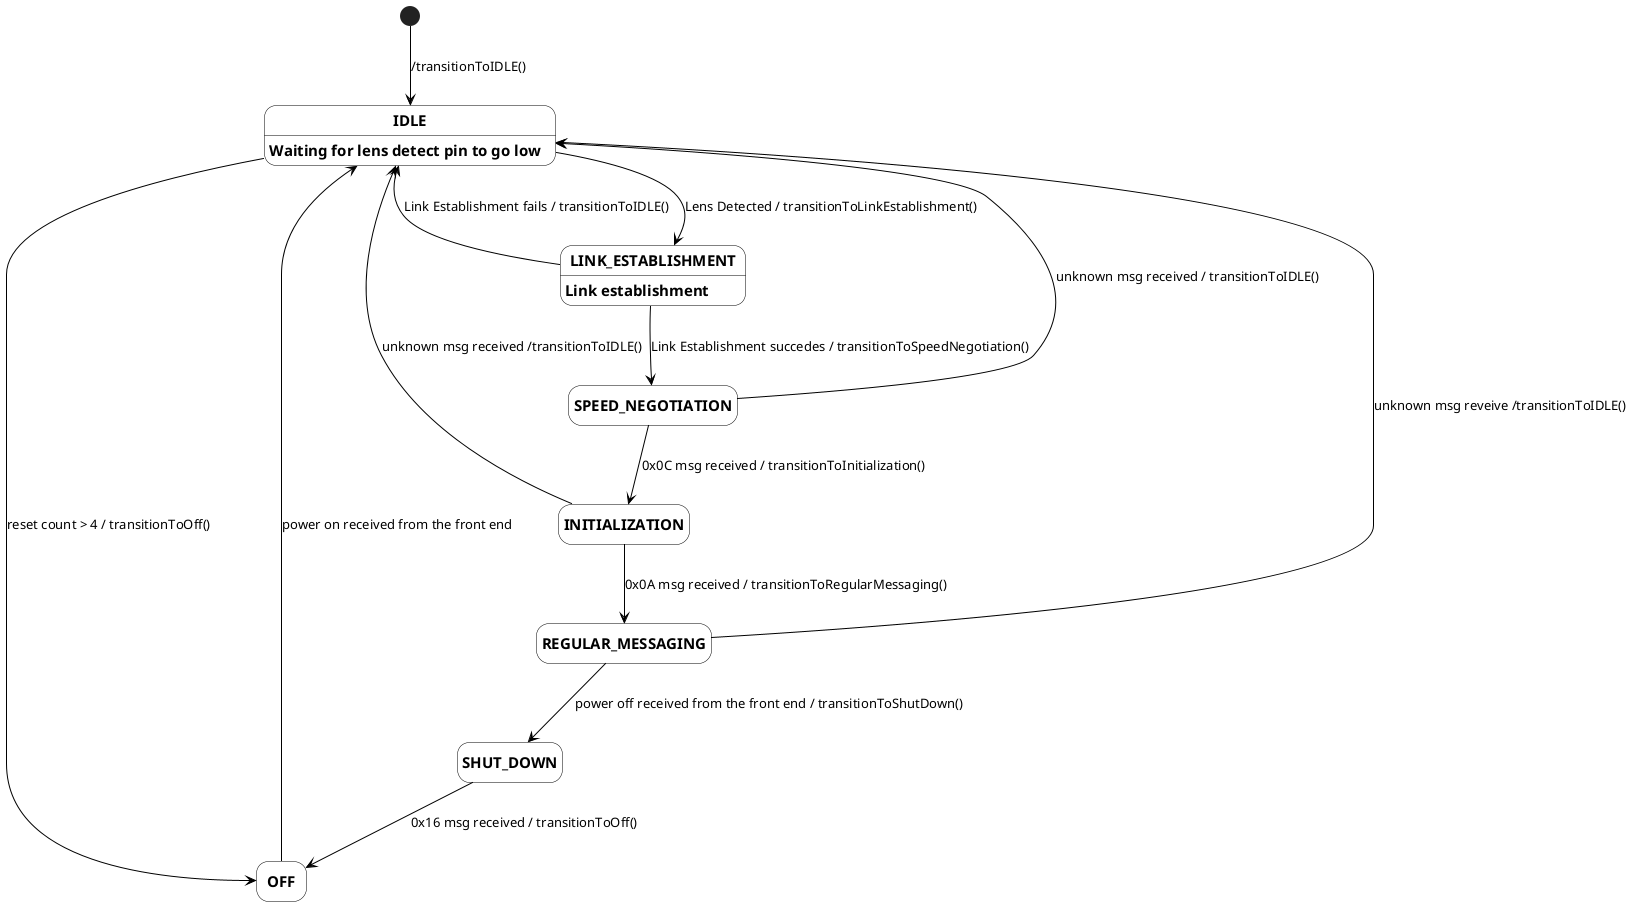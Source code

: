 @startuml
hide empty description
skinparam Shadowing false	
skinparam State {
  AttributeFontColor black
  AttributeFontName serif
  AttributeFontSize  9
  BackgroundColor white
  BorderColor black
  EndColor black
  FontColor black
  FontName Sanserif
  FontSize 15
  FontStyle bold
  StartColor black
  ArrowColor black	
}

[*] --> IDLE: /transitionToIDLE()
IDLE: Waiting for lens detect pin to go low
IDLE --> LINK_ESTABLISHMENT: Lens Detected / transitionToLinkEstablishment()
IDLE --> OFF: reset count > 4 / transitionToOff()

LINK_ESTABLISHMENT : Link establishment
LINK_ESTABLISHMENT --> SPEED_NEGOTIATION : Link Establishment succedes / transitionToSpeedNegotiation()
LINK_ESTABLISHMENT --> IDLE : Link Establishment fails / transitionToIDLE()
SPEED_NEGOTIATION --> INITIALIZATION : 0x0C msg received / transitionToInitialization()
SPEED_NEGOTIATION --> IDLE : unknown msg received / transitionToIDLE()
INITIALIZATION --> REGULAR_MESSAGING : 0x0A msg received / transitionToRegularMessaging()
INITIALIZATION --> IDLE : unknown msg received /transitionToIDLE()
REGULAR_MESSAGING --> SHUT_DOWN : power off received from the front end / transitionToShutDown()
REGULAR_MESSAGING --> IDLE : unknown msg reveive /transitionToIDLE()
SHUT_DOWN --> OFF : 0x16 msg received / transitionToOff()
OFF --> IDLE : power on received from the front end
@enduml
